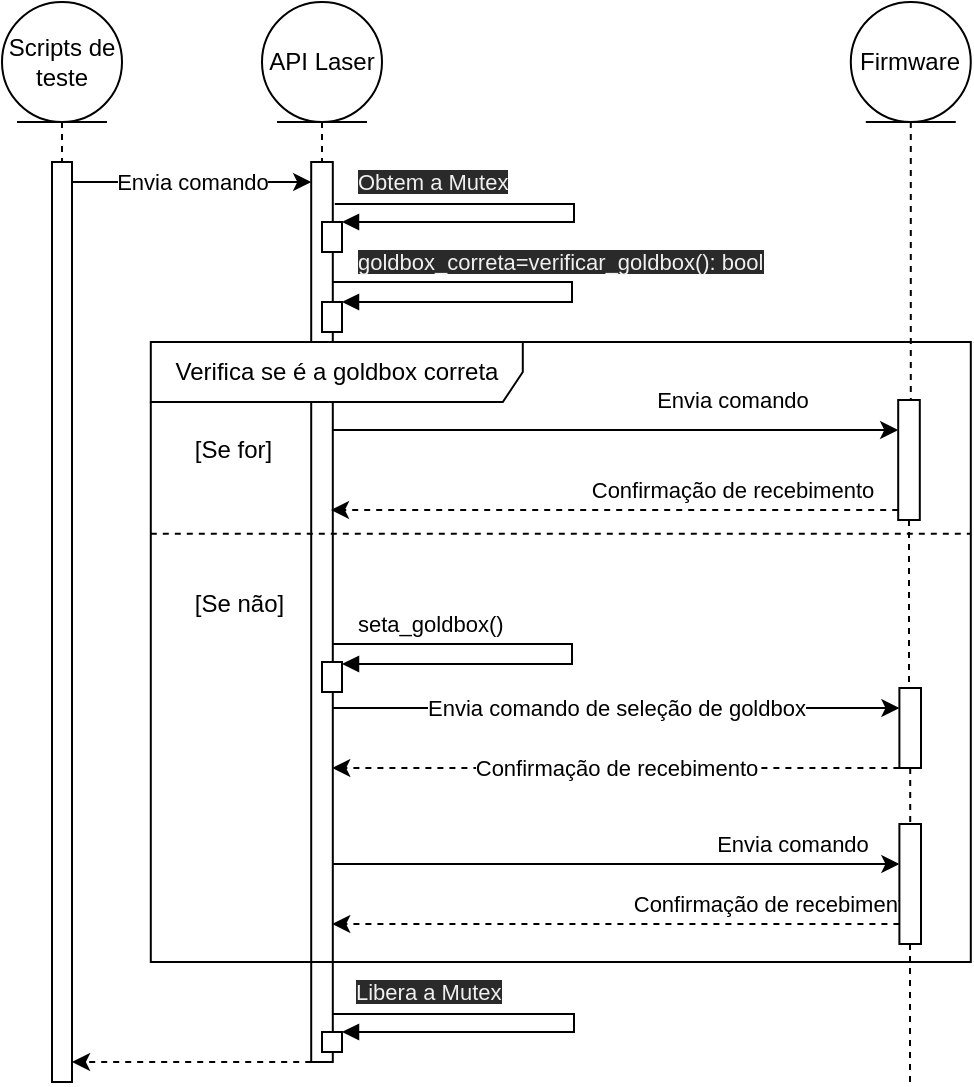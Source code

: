 <mxfile scale="2" border="0">
    <diagram id="e1xf8jnrH3_m2cHPAWJP" name="Page-1">
        <mxGraphModel dx="818" dy="617" grid="1" gridSize="5" guides="1" tooltips="1" connect="1" arrows="1" fold="1" page="1" pageScale="1" pageWidth="827" pageHeight="1169" math="0" shadow="0">
            <root>
                <mxCell id="0"/>
                <mxCell id="1" parent="0"/>
                <mxCell id="40" value="Envia comando" style="edgeStyle=none;html=1;endArrow=classic;endFill=1;" parent="1" source="11" target="30" edge="1">
                    <mxGeometry relative="1" as="geometry">
                        <Array as="points">
                            <mxPoint x="110" y="135"/>
                        </Array>
                    </mxGeometry>
                </mxCell>
                <mxCell id="11" value="" style="html=1;points=[];perimeter=orthogonalPerimeter;" parent="1" vertex="1">
                    <mxGeometry x="70" y="125" width="10" height="460" as="geometry"/>
                </mxCell>
                <mxCell id="32" value="" style="edgeStyle=none;html=1;dashed=1;endArrow=none;endFill=0;" parent="1" source="111" target="11" edge="1">
                    <mxGeometry relative="1" as="geometry">
                        <mxPoint x="75" y="105" as="sourcePoint"/>
                    </mxGeometry>
                </mxCell>
                <mxCell id="57" value="" style="edgeStyle=none;html=1;dashed=1;startArrow=none;startFill=0;endArrow=none;endFill=0;" parent="1" source="79" edge="1">
                    <mxGeometry relative="1" as="geometry">
                        <mxPoint x="499" y="585" as="targetPoint"/>
                    </mxGeometry>
                </mxCell>
                <mxCell id="14" value="Firmware" style="ellipse;shape=umlEntity;whiteSpace=wrap;html=1;" parent="1" vertex="1">
                    <mxGeometry x="469.4" y="45" width="60" height="60" as="geometry"/>
                </mxCell>
                <mxCell id="34" value="" style="edgeStyle=none;html=1;dashed=1;endArrow=none;endFill=0;" parent="1" source="29" target="30" edge="1">
                    <mxGeometry relative="1" as="geometry"/>
                </mxCell>
                <mxCell id="29" value="API Laser" style="ellipse;shape=umlEntity;whiteSpace=wrap;html=1;" parent="1" vertex="1">
                    <mxGeometry x="175" y="45" width="60" height="60" as="geometry"/>
                </mxCell>
                <mxCell id="59" style="edgeStyle=none;html=1;startArrow=none;startFill=0;endArrow=classic;endFill=1;" parent="1" target="60" edge="1">
                    <mxGeometry relative="1" as="geometry">
                        <mxPoint x="269.1" y="259" as="targetPoint"/>
                        <Array as="points">
                            <mxPoint x="379.1" y="259"/>
                        </Array>
                        <mxPoint x="209.5" y="259" as="sourcePoint"/>
                    </mxGeometry>
                </mxCell>
                <mxCell id="62" value="Envia comando" style="edgeLabel;html=1;align=center;verticalAlign=middle;resizable=0;points=[];" parent="59" vertex="1" connectable="0">
                    <mxGeometry x="-0.284" y="-1" relative="1" as="geometry">
                        <mxPoint x="99" y="-16" as="offset"/>
                    </mxGeometry>
                </mxCell>
                <mxCell id="73" value="Envia comando de seleção de goldbox" style="edgeStyle=none;html=1;startArrow=none;startFill=0;endArrow=classic;endFill=1;" parent="1" target="71" edge="1">
                    <mxGeometry x="-0.001" relative="1" as="geometry">
                        <Array as="points">
                            <mxPoint x="469.7" y="398"/>
                        </Array>
                        <mxPoint as="offset"/>
                        <mxPoint x="210.1" y="398" as="sourcePoint"/>
                    </mxGeometry>
                </mxCell>
                <mxCell id="97" style="edgeStyle=none;html=1;dashed=1;" parent="1" source="30" target="11" edge="1">
                    <mxGeometry relative="1" as="geometry">
                        <Array as="points">
                            <mxPoint x="140" y="575"/>
                        </Array>
                    </mxGeometry>
                </mxCell>
                <mxCell id="30" value="" style="html=1;points=[];perimeter=orthogonalPerimeter;" parent="1" vertex="1">
                    <mxGeometry x="199.6" y="125" width="10.8" height="450" as="geometry"/>
                </mxCell>
                <mxCell id="53" value="Verifica se é a goldbox correta" style="shape=umlFrame;tabWidth=110;tabHeight=30;tabPosition=left;html=1;boundedLbl=1;labelInHeader=1;width=186;height=30;" parent="1" vertex="1">
                    <mxGeometry x="119.4" y="215" width="410" height="310" as="geometry"/>
                </mxCell>
                <mxCell id="54" value="[Se for]" style="text" parent="53" vertex="1">
                    <mxGeometry width="100" height="20" relative="1" as="geometry">
                        <mxPoint x="20" y="40" as="offset"/>
                    </mxGeometry>
                </mxCell>
                <mxCell id="55" value="[Se não]" style="line;strokeWidth=1;dashed=1;labelPosition=center;verticalLabelPosition=bottom;align=left;verticalAlign=top;spacingLeft=20;spacingTop=15;" parent="53" vertex="1">
                    <mxGeometry y="89.737" width="410" height="12.4" as="geometry"/>
                </mxCell>
                <mxCell id="63" style="edgeStyle=none;html=1;dashed=1;startArrow=none;startFill=0;endArrow=classic;endFill=1;" parent="1" source="60" edge="1">
                    <mxGeometry relative="1" as="geometry">
                        <Array as="points">
                            <mxPoint x="360" y="299"/>
                        </Array>
                        <mxPoint x="209.5" y="299" as="targetPoint"/>
                    </mxGeometry>
                </mxCell>
                <mxCell id="64" value="Confirmação de recebimento" style="edgeLabel;html=1;align=center;verticalAlign=middle;resizable=0;points=[];" parent="63" vertex="1" connectable="0">
                    <mxGeometry x="-0.588" y="2" relative="1" as="geometry">
                        <mxPoint x="-25" y="-12" as="offset"/>
                    </mxGeometry>
                </mxCell>
                <mxCell id="60" value="" style="html=1;points=[];perimeter=orthogonalPerimeter;" parent="1" vertex="1">
                    <mxGeometry x="493.1" y="244" width="10.8" height="60" as="geometry"/>
                </mxCell>
                <mxCell id="61" value="" style="edgeStyle=none;html=1;dashed=1;startArrow=none;startFill=0;endArrow=none;endFill=0;exitX=0.5;exitY=1;exitDx=0;exitDy=0;" parent="1" source="14" target="60" edge="1">
                    <mxGeometry relative="1" as="geometry">
                        <mxPoint x="499" y="65" as="sourcePoint"/>
                        <mxPoint x="499.4" y="515" as="targetPoint"/>
                    </mxGeometry>
                </mxCell>
                <mxCell id="74" value="Confirmação de recebimento" style="edgeStyle=none;html=1;dashed=1;startArrow=none;startFill=0;endArrow=classic;endFill=1;" parent="1" source="71" edge="1">
                    <mxGeometry x="0.001" relative="1" as="geometry">
                        <Array as="points">
                            <mxPoint x="389.7" y="428"/>
                        </Array>
                        <mxPoint as="offset"/>
                        <mxPoint x="210.1" y="428" as="targetPoint"/>
                    </mxGeometry>
                </mxCell>
                <mxCell id="71" value="" style="html=1;points=[];perimeter=orthogonalPerimeter;" parent="1" vertex="1">
                    <mxGeometry x="493.7" y="388" width="10.8" height="40" as="geometry"/>
                </mxCell>
                <mxCell id="72" value="" style="edgeStyle=none;html=1;dashed=1;startArrow=none;startFill=0;endArrow=none;endFill=0;" parent="1" source="60" target="71" edge="1">
                    <mxGeometry relative="1" as="geometry">
                        <mxPoint x="499.1" y="440" as="sourcePoint"/>
                        <mxPoint x="499.1" y="545" as="targetPoint"/>
                    </mxGeometry>
                </mxCell>
                <mxCell id="75" style="edgeStyle=none;html=1;startArrow=none;startFill=0;endArrow=classic;endFill=1;" parent="1" target="79" edge="1">
                    <mxGeometry relative="1" as="geometry">
                        <mxPoint x="269.7" y="471" as="targetPoint"/>
                        <mxPoint x="210.1" y="476" as="sourcePoint"/>
                        <Array as="points">
                            <mxPoint x="379.7" y="476"/>
                        </Array>
                    </mxGeometry>
                </mxCell>
                <mxCell id="76" value="Envia comando" style="edgeLabel;html=1;align=center;verticalAlign=middle;resizable=0;points=[];" parent="75" vertex="1" connectable="0">
                    <mxGeometry x="-0.284" y="-1" relative="1" as="geometry">
                        <mxPoint x="128" y="-11" as="offset"/>
                    </mxGeometry>
                </mxCell>
                <mxCell id="77" style="edgeStyle=none;html=1;dashed=1;startArrow=none;startFill=0;endArrow=classic;endFill=1;" parent="1" source="79" edge="1">
                    <mxGeometry relative="1" as="geometry">
                        <mxPoint x="210.1" y="506" as="targetPoint"/>
                        <Array as="points">
                            <mxPoint x="399.7" y="506"/>
                        </Array>
                    </mxGeometry>
                </mxCell>
                <mxCell id="78" value="Confirmação de recebimento" style="edgeLabel;html=1;align=center;verticalAlign=middle;resizable=0;points=[];" parent="77" vertex="1" connectable="0">
                    <mxGeometry x="-0.588" y="2" relative="1" as="geometry">
                        <mxPoint x="-4" y="-12" as="offset"/>
                    </mxGeometry>
                </mxCell>
                <mxCell id="79" value="" style="html=1;points=[];perimeter=orthogonalPerimeter;" parent="1" vertex="1">
                    <mxGeometry x="493.7" y="456" width="10.8" height="60" as="geometry"/>
                </mxCell>
                <mxCell id="80" value="" style="edgeStyle=none;html=1;dashed=1;startArrow=none;startFill=0;endArrow=none;endFill=0;" parent="1" source="71" target="79" edge="1">
                    <mxGeometry relative="1" as="geometry">
                        <mxPoint x="498.7" y="495" as="sourcePoint"/>
                        <mxPoint x="498.7" y="615" as="targetPoint"/>
                    </mxGeometry>
                </mxCell>
                <mxCell id="100" value="&lt;span style=&quot;color: rgb(240 , 240 , 240) ; font-family: &amp;#34;helvetica&amp;#34; ; font-size: 11px ; font-style: normal ; font-weight: 400 ; letter-spacing: normal ; text-align: center ; text-indent: 0px ; text-transform: none ; word-spacing: 0px ; background-color: rgb(42 , 42 , 42) ; display: inline ; float: none&quot;&gt;Obtem a Mutex&lt;/span&gt;" style="edgeStyle=orthogonalEdgeStyle;html=1;align=left;spacingLeft=2;endArrow=block;rounded=0;" parent="1" target="106" edge="1">
                    <mxGeometry x="-0.934" y="11" relative="1" as="geometry">
                        <mxPoint x="211.4" y="146" as="sourcePoint"/>
                        <Array as="points">
                            <mxPoint x="331" y="146"/>
                            <mxPoint x="331" y="155"/>
                        </Array>
                        <mxPoint x="211.4" y="196" as="targetPoint"/>
                        <mxPoint as="offset"/>
                    </mxGeometry>
                </mxCell>
                <mxCell id="101" value="&lt;span style=&quot;color: rgb(240 , 240 , 240) ; font-family: &amp;#34;helvetica&amp;#34; ; font-size: 11px ; font-style: normal ; font-weight: 400 ; letter-spacing: normal ; text-align: center ; text-indent: 0px ; text-transform: none ; word-spacing: 0px ; background-color: rgb(42 , 42 , 42) ; display: inline ; float: none&quot;&gt;goldbox_correta=verificar_goldbox(): bool&lt;/span&gt;" style="edgeStyle=orthogonalEdgeStyle;html=1;align=left;spacingLeft=2;endArrow=block;rounded=0;" parent="1" source="30" target="108" edge="1">
                    <mxGeometry x="-0.931" y="10" relative="1" as="geometry">
                        <mxPoint x="210.4" y="195" as="sourcePoint"/>
                        <Array as="points">
                            <mxPoint x="330" y="185"/>
                            <mxPoint x="330" y="195"/>
                        </Array>
                        <mxPoint x="210.4" y="215" as="targetPoint"/>
                        <mxPoint as="offset"/>
                    </mxGeometry>
                </mxCell>
                <mxCell id="102" value="&lt;span style=&quot;text-align: center&quot;&gt;seta_goldbox()&lt;/span&gt;" style="edgeStyle=orthogonalEdgeStyle;html=1;align=left;spacingLeft=2;endArrow=block;rounded=0;" parent="1" target="109" edge="1">
                    <mxGeometry x="-0.931" y="10" relative="1" as="geometry">
                        <mxPoint x="210.4" y="366" as="sourcePoint"/>
                        <Array as="points">
                            <mxPoint x="330" y="366"/>
                            <mxPoint x="330" y="376"/>
                        </Array>
                        <mxPoint x="210.4" y="376" as="targetPoint"/>
                        <mxPoint as="offset"/>
                    </mxGeometry>
                </mxCell>
                <mxCell id="103" value="&lt;span style=&quot;color: rgb(240 , 240 , 240) ; font-family: &amp;#34;helvetica&amp;#34; ; font-size: 11px ; font-style: normal ; font-weight: 400 ; letter-spacing: normal ; text-align: center ; text-indent: 0px ; text-transform: none ; word-spacing: 0px ; background-color: rgb(42 , 42 , 42) ; display: inline ; float: none&quot;&gt;Libera a Mutex&lt;/span&gt;" style="edgeStyle=orthogonalEdgeStyle;html=1;align=left;spacingLeft=2;endArrow=block;rounded=0;" parent="1" target="110" edge="1">
                    <mxGeometry x="-0.934" y="11" relative="1" as="geometry">
                        <mxPoint x="210.4" y="551" as="sourcePoint"/>
                        <Array as="points">
                            <mxPoint x="331" y="551"/>
                            <mxPoint x="331" y="560"/>
                        </Array>
                        <mxPoint x="210.4" y="560.0" as="targetPoint"/>
                        <mxPoint as="offset"/>
                    </mxGeometry>
                </mxCell>
                <mxCell id="106" value="" style="html=1;points=[];perimeter=orthogonalPerimeter;" parent="1" vertex="1">
                    <mxGeometry x="205" y="155" width="10" height="15" as="geometry"/>
                </mxCell>
                <mxCell id="108" value="" style="html=1;points=[];perimeter=orthogonalPerimeter;" parent="1" vertex="1">
                    <mxGeometry x="205" y="195" width="10" height="15" as="geometry"/>
                </mxCell>
                <mxCell id="109" value="" style="html=1;points=[];perimeter=orthogonalPerimeter;" parent="1" vertex="1">
                    <mxGeometry x="205" y="375" width="10" height="15" as="geometry"/>
                </mxCell>
                <mxCell id="110" value="" style="html=1;points=[];perimeter=orthogonalPerimeter;" parent="1" vertex="1">
                    <mxGeometry x="205" y="560" width="10" height="10" as="geometry"/>
                </mxCell>
                <mxCell id="111" value="Scripts de teste" style="ellipse;shape=umlEntity;whiteSpace=wrap;html=1;" parent="1" vertex="1">
                    <mxGeometry x="45" y="45" width="60" height="60" as="geometry"/>
                </mxCell>
            </root>
        </mxGraphModel>
    </diagram>
</mxfile>